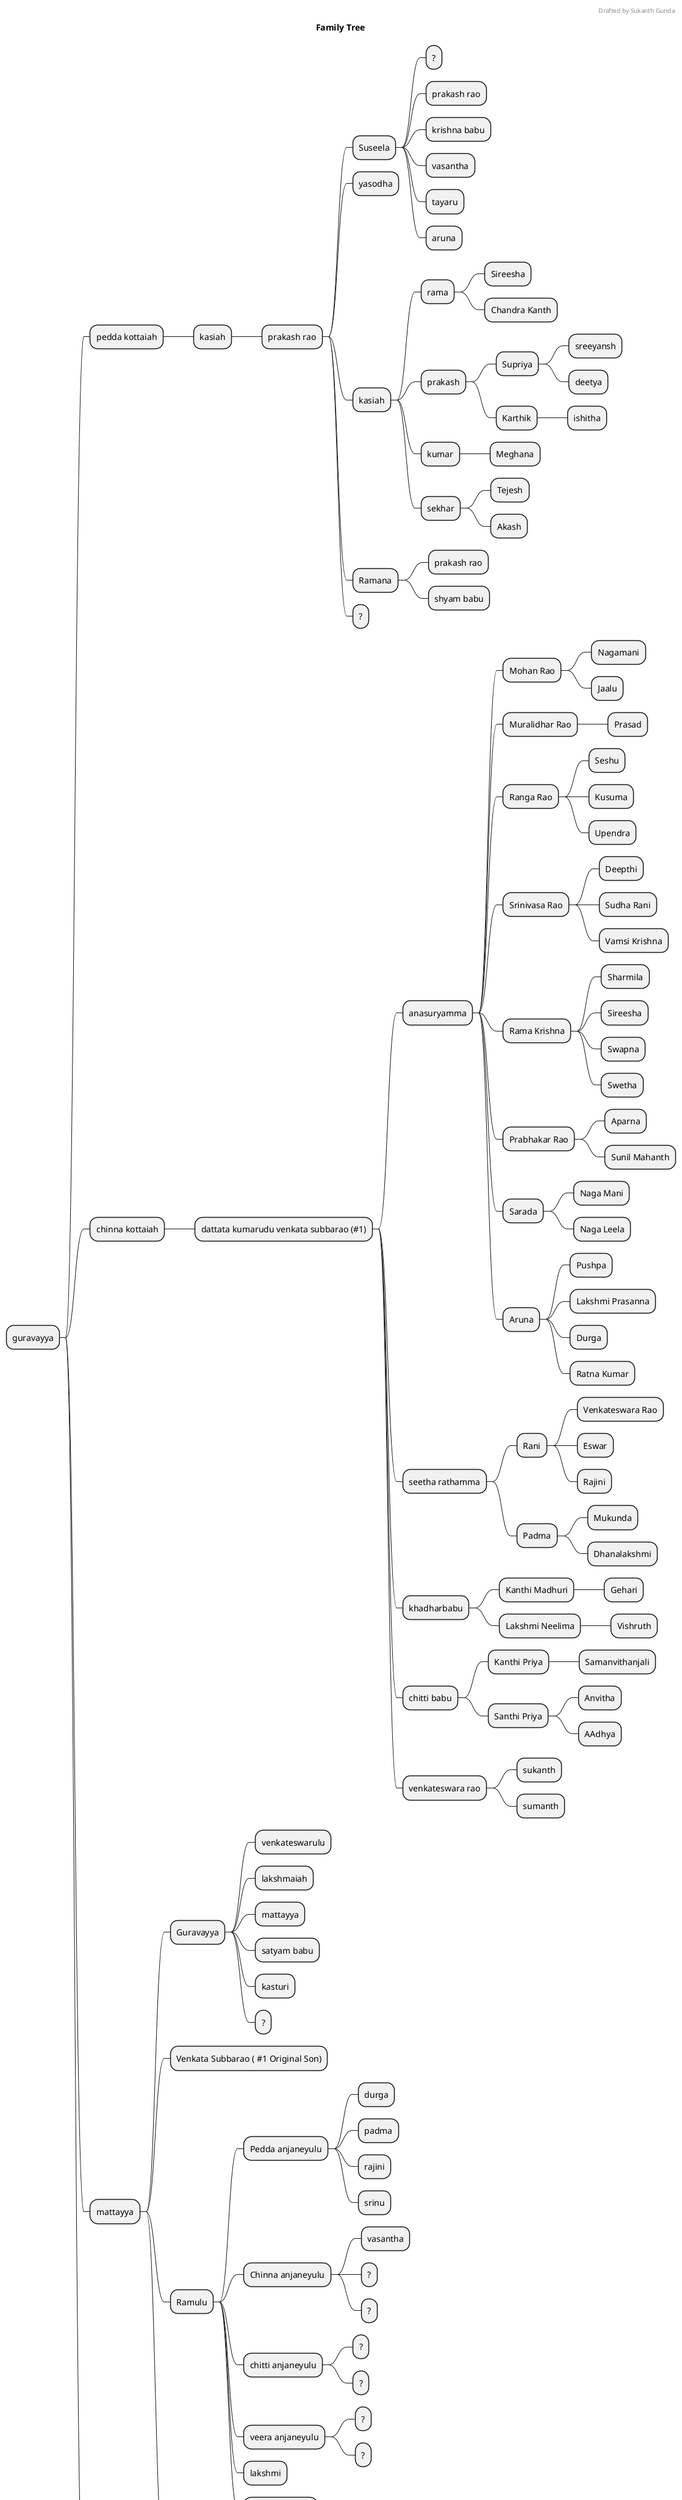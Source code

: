 @startmindmap
caption email : contact.sukanth@gmail.com
title: Family Tree
* guravayya
  ** pedda kottaiah
    *** kasiah
        **** prakash rao
            ***** Suseela
                ****** ?
                ****** prakash rao
                ****** krishna babu
                ****** vasantha
                ****** tayaru
                ****** aruna
            ***** yasodha
            ***** kasiah
                ****** rama
                    ******* Sireesha
                    ******* Chandra Kanth
                ****** prakash
                    ******* Supriya
                        ******** sreeyansh
                        ******** deetya
                    ******* Karthik
                        ******** ishitha
                ****** kumar
                    ******* Meghana
                ****** sekhar
                    ******* Tejesh
                    ******* Akash
            ***** Ramana
                ****** prakash rao
                ****** shyam babu
            ***** ?
  ** chinna kottaiah
    *** dattata kumarudu venkata subbarao (#1)
        **** anasuryamma
            ***** Mohan Rao
                ****** Nagamani
                ****** Jaalu
            ***** Muralidhar Rao
                ****** Prasad
            ***** Ranga Rao
                ****** Seshu
                ****** Kusuma
                ****** Upendra
            ***** Srinivasa Rao
                ****** Deepthi
                ****** Sudha Rani
                ****** Vamsi Krishna
            ***** Rama Krishna
                ****** Sharmila
                ****** Sireesha
                ****** Swapna
                ****** Swetha
            ***** Prabhakar Rao
                ****** Aparna
                ****** Sunil Mahanth
            ***** Sarada
                ****** Naga Mani
                ****** Naga Leela
            ***** Aruna
                ****** Pushpa
                ****** Lakshmi Prasanna
                ****** Durga
                ****** Ratna Kumar
        **** seetha rathamma
            ***** Rani
                ****** Venkateswara Rao
                ****** Eswar
                ****** Rajini
            ***** Padma
                ****** Mukunda
                ****** Dhanalakshmi
        **** khadharbabu
            ***** Kanthi Madhuri
                ****** Gehari
            ***** Lakshmi Neelima
                ****** Vishruth
        **** chitti babu
            ***** Kanthi Priya
                ****** Samanvithanjali
            ***** Santhi Priya
                ****** Anvitha
                ****** AAdhya
        **** venkateswara rao
            ***** sukanth
            ***** sumanth
  ** mattayya
    *** Guravayya
        **** venkateswarulu
        **** lakshmaiah
        **** mattayya
        **** satyam babu
        **** kasturi
        **** ?
    *** Venkata Subbarao ( #1 Original Son)
    *** Ramulu
        **** Pedda anjaneyulu
            ***** durga
            ***** padma
            ***** rajini
            ***** srinu
        **** Chinna anjaneyulu
            ***** vasantha
            ***** ?
            ***** ?
        **** chitti anjaneyulu
            ***** ?
            ***** ?
        **** veera anjaneyulu
            ***** ?
            ***** ?
        **** lakshmi
        **** chinna ammayi

    *** Suryam
        **** Ravi (dattata kumarudu)
            ***** santosh
            ***** suresh
  ** rammiah
    *** Subbarao
        **** Ranga

header
Drafted by Sukanth Gunda
endheader

center footer Sukanth Gunda

@endmindmap